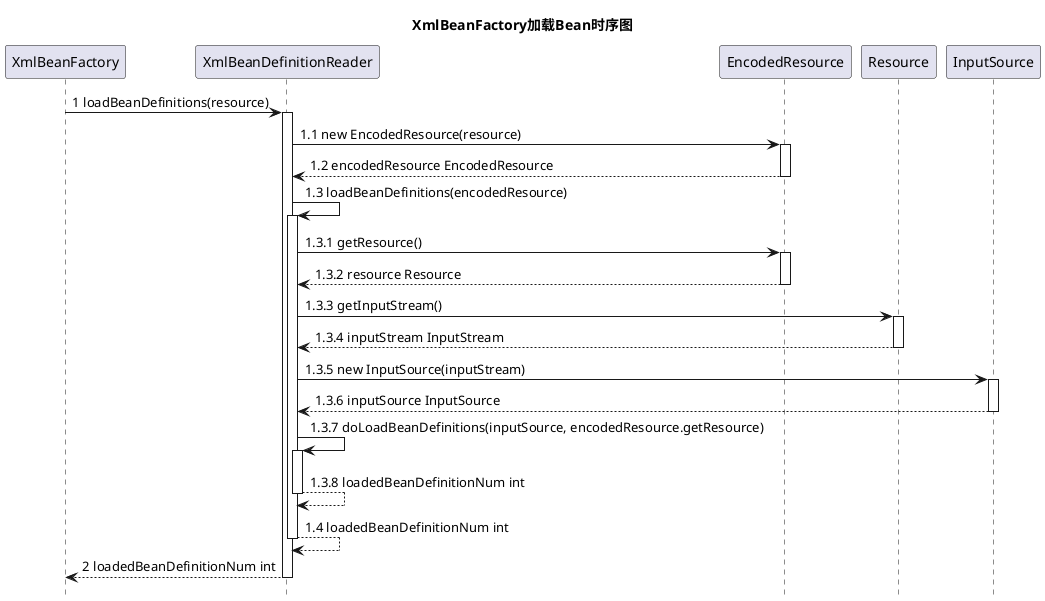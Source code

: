 @startuml
hide footbox
title XmlBeanFactory加载Bean时序图

'== start ==

participant XmlBeanFactory

XmlBeanFactory -> XmlBeanDefinitionReader ++: 1 loadBeanDefinitions(resource)

XmlBeanDefinitionReader -> EncodedResource ++: 1.1 new EncodedResource(resource)
EncodedResource --> XmlBeanDefinitionReader --: 1.2 encodedResource EncodedResource

XmlBeanDefinitionReader -> XmlBeanDefinitionReader ++: 1.3 loadBeanDefinitions(encodedResource)
XmlBeanDefinitionReader -> EncodedResource ++: 1.3.1 getResource()
EncodedResource --> XmlBeanDefinitionReader --: 1.3.2 resource Resource

XmlBeanDefinitionReader -> Resource ++: 1.3.3 getInputStream()
Resource --> XmlBeanDefinitionReader --: 1.3.4 inputStream InputStream

XmlBeanDefinitionReader -> InputSource ++: 1.3.5 new InputSource(inputStream)
InputSource --> XmlBeanDefinitionReader --: 1.3.6 inputSource InputSource

XmlBeanDefinitionReader -> XmlBeanDefinitionReader ++: 1.3.7 doLoadBeanDefinitions(inputSource, encodedResource.getResource)
XmlBeanDefinitionReader --> XmlBeanDefinitionReader --: 1.3.8 loadedBeanDefinitionNum int

XmlBeanDefinitionReader --> XmlBeanDefinitionReader --: 1.4 loadedBeanDefinitionNum int

return 2 loadedBeanDefinitionNum int

'== end ==

@enduml
